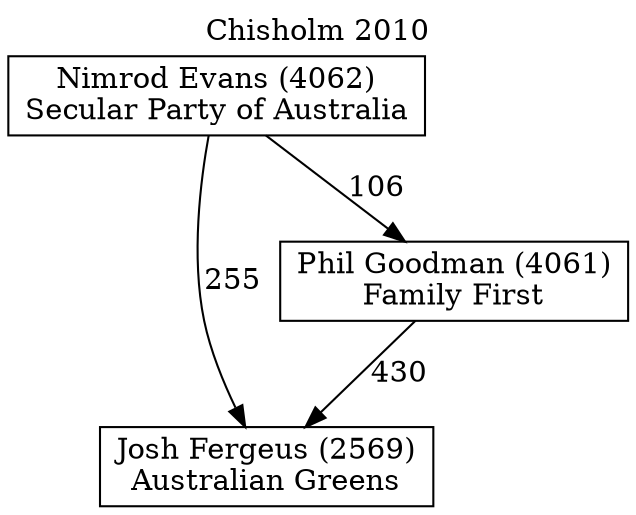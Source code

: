 // House preference flow
digraph "Josh Fergeus (2569)_Chisholm_2010" {
	graph [label="Chisholm 2010" labelloc=t mclimit=10]
	node [shape=box]
	"Josh Fergeus (2569)" [label="Josh Fergeus (2569)
Australian Greens"]
	"Phil Goodman (4061)" [label="Phil Goodman (4061)
Family First"]
	"Nimrod Evans (4062)" [label="Nimrod Evans (4062)
Secular Party of Australia"]
	"Josh Fergeus (2569)" [label="Josh Fergeus (2569)
Australian Greens"]
	"Nimrod Evans (4062)" [label="Nimrod Evans (4062)
Secular Party of Australia"]
	"Nimrod Evans (4062)" [label="Nimrod Evans (4062)
Secular Party of Australia"]
	"Phil Goodman (4061)" [label="Phil Goodman (4061)
Family First"]
	"Nimrod Evans (4062)" [label="Nimrod Evans (4062)
Secular Party of Australia"]
	"Nimrod Evans (4062)" [label="Nimrod Evans (4062)
Secular Party of Australia"]
	"Phil Goodman (4061)" -> "Josh Fergeus (2569)" [label=430]
	"Nimrod Evans (4062)" -> "Phil Goodman (4061)" [label=106]
	"Nimrod Evans (4062)" -> "Josh Fergeus (2569)" [label=255]
}
